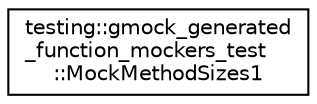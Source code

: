 digraph "类继承关系图"
{
 // LATEX_PDF_SIZE
  edge [fontname="Helvetica",fontsize="10",labelfontname="Helvetica",labelfontsize="10"];
  node [fontname="Helvetica",fontsize="10",shape=record];
  rankdir="LR";
  Node0 [label="testing::gmock_generated\l_function_mockers_test\l::MockMethodSizes1",height=0.2,width=0.4,color="black", fillcolor="white", style="filled",URL="$structtesting_1_1gmock__generated__function__mockers__test_1_1MockMethodSizes1.html",tooltip=" "];
}
